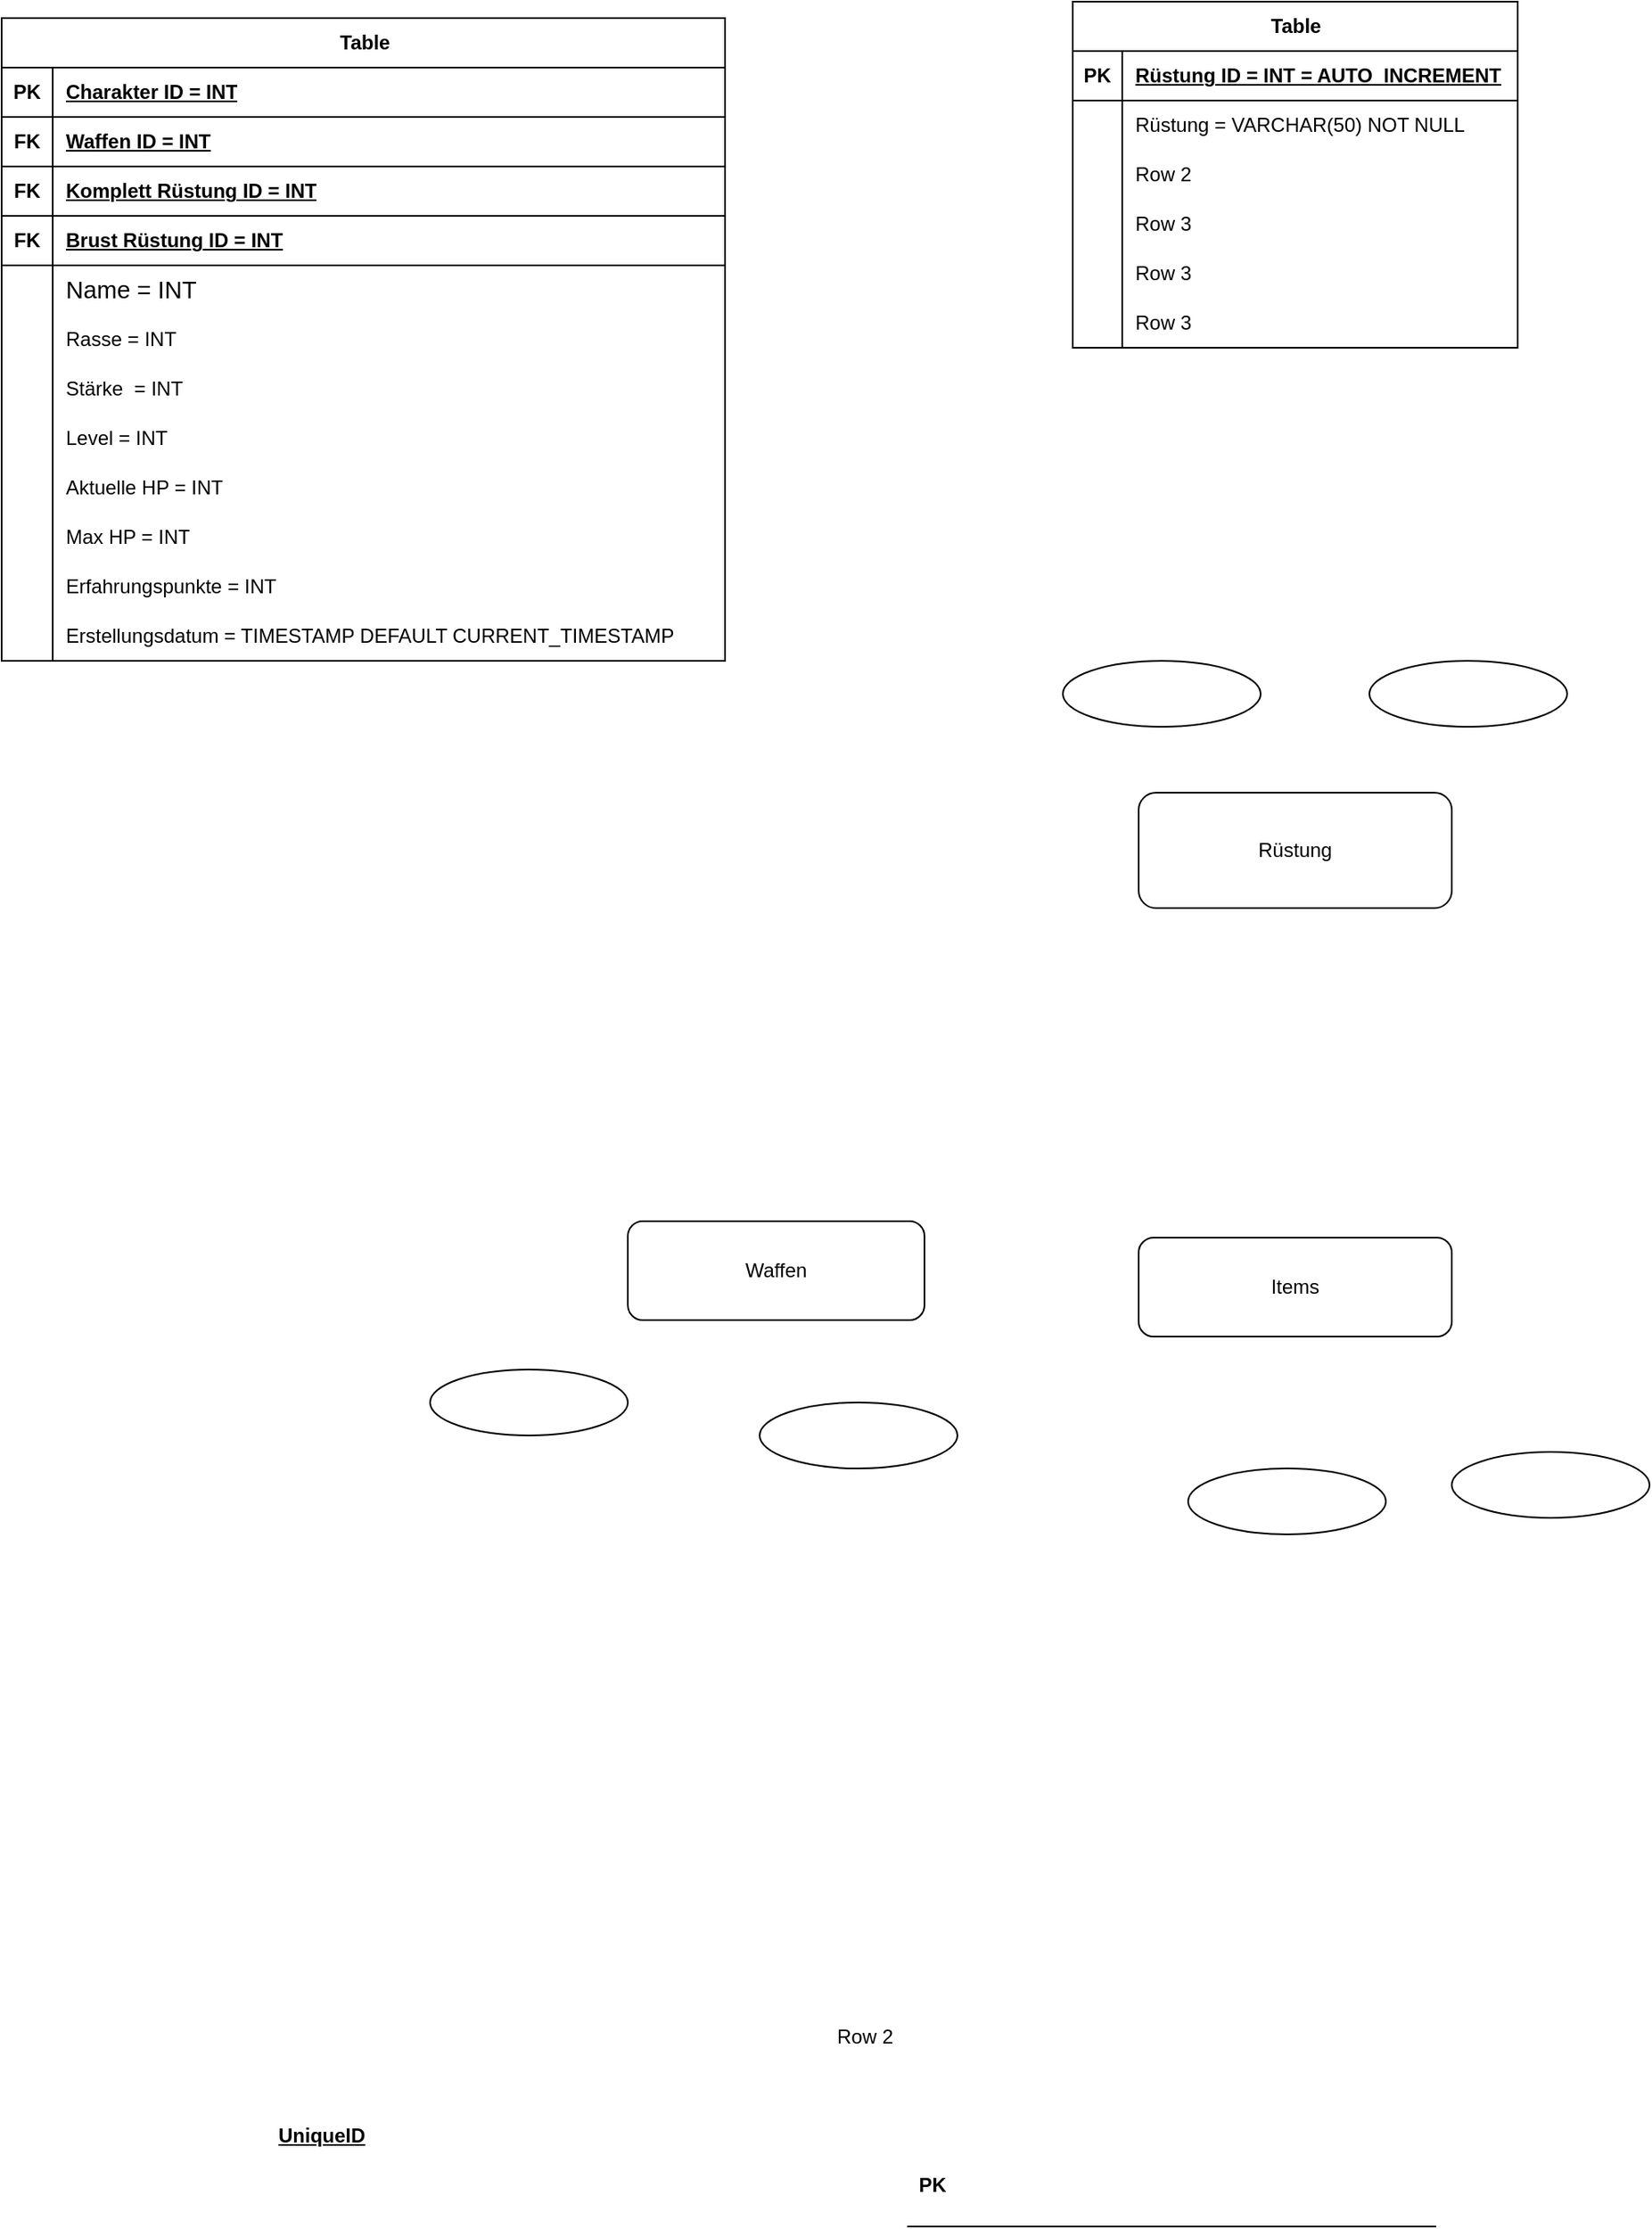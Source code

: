 <mxfile version="24.8.1">
  <diagram name="Seite-1" id="W9wErDsdPMXj1tLASiSd">
    <mxGraphModel dx="2261" dy="1915" grid="1" gridSize="10" guides="1" tooltips="1" connect="1" arrows="1" fold="1" page="1" pageScale="1" pageWidth="827" pageHeight="1169" math="0" shadow="0">
      <root>
        <mxCell id="0" />
        <mxCell id="1" parent="0" />
        <mxCell id="5-AXXgtq8NwjFDfSAPvi-2" value="Waffen" style="rounded=1;whiteSpace=wrap;html=1;" vertex="1" parent="1">
          <mxGeometry x="150" y="370" width="180" height="60" as="geometry" />
        </mxCell>
        <mxCell id="5-AXXgtq8NwjFDfSAPvi-3" value="Rüstung" style="rounded=1;whiteSpace=wrap;html=1;" vertex="1" parent="1">
          <mxGeometry x="460" y="110" width="190" height="70" as="geometry" />
        </mxCell>
        <mxCell id="5-AXXgtq8NwjFDfSAPvi-4" value="Items" style="rounded=1;whiteSpace=wrap;html=1;" vertex="1" parent="1">
          <mxGeometry x="460" y="380" width="190" height="60" as="geometry" />
        </mxCell>
        <mxCell id="5-AXXgtq8NwjFDfSAPvi-6" value="" style="ellipse;whiteSpace=wrap;html=1;" vertex="1" parent="1">
          <mxGeometry x="650" y="510" width="120" height="40" as="geometry" />
        </mxCell>
        <mxCell id="5-AXXgtq8NwjFDfSAPvi-7" value="" style="ellipse;whiteSpace=wrap;html=1;" vertex="1" parent="1">
          <mxGeometry x="490" y="520" width="120" height="40" as="geometry" />
        </mxCell>
        <mxCell id="5-AXXgtq8NwjFDfSAPvi-8" value="" style="ellipse;whiteSpace=wrap;html=1;" vertex="1" parent="1">
          <mxGeometry x="230" y="480" width="120" height="40" as="geometry" />
        </mxCell>
        <mxCell id="5-AXXgtq8NwjFDfSAPvi-9" value="" style="ellipse;whiteSpace=wrap;html=1;" vertex="1" parent="1">
          <mxGeometry x="30" y="460" width="120" height="40" as="geometry" />
        </mxCell>
        <mxCell id="5-AXXgtq8NwjFDfSAPvi-10" value="" style="ellipse;whiteSpace=wrap;html=1;" vertex="1" parent="1">
          <mxGeometry x="600" y="30" width="120" height="40" as="geometry" />
        </mxCell>
        <mxCell id="5-AXXgtq8NwjFDfSAPvi-11" value="" style="ellipse;whiteSpace=wrap;html=1;" vertex="1" parent="1">
          <mxGeometry x="414" y="30" width="120" height="40" as="geometry" />
        </mxCell>
        <mxCell id="5-AXXgtq8NwjFDfSAPvi-77" value="" style="shape=tableRow;horizontal=0;startSize=0;swimlaneHead=0;swimlaneBody=0;fillColor=none;collapsible=0;dropTarget=0;points=[[0,0.5],[1,0.5]];portConstraint=eastwest;top=0;left=0;right=0;bottom=1;" vertex="1" parent="1">
          <mxGeometry x="320" y="930" width="320" height="50" as="geometry" />
        </mxCell>
        <mxCell id="5-AXXgtq8NwjFDfSAPvi-78" value="PK" style="shape=partialRectangle;connectable=0;fillColor=none;top=0;left=0;bottom=0;right=0;fontStyle=1;overflow=hidden;whiteSpace=wrap;html=1;" vertex="1" parent="5-AXXgtq8NwjFDfSAPvi-77">
          <mxGeometry width="30" height="50" as="geometry">
            <mxRectangle width="30" height="50" as="alternateBounds" />
          </mxGeometry>
        </mxCell>
        <mxCell id="5-AXXgtq8NwjFDfSAPvi-79" value="UniqueID" style="shape=partialRectangle;connectable=0;fillColor=none;top=0;left=0;bottom=0;right=0;align=left;spacingLeft=6;fontStyle=5;overflow=hidden;whiteSpace=wrap;html=1;" vertex="1" parent="1">
          <mxGeometry x="-70" y="900" width="290" height="50" as="geometry">
            <mxRectangle width="290" height="50" as="alternateBounds" />
          </mxGeometry>
        </mxCell>
        <mxCell id="5-AXXgtq8NwjFDfSAPvi-80" value="Row 2" style="shape=partialRectangle;connectable=0;fillColor=none;top=0;left=0;bottom=0;right=0;align=left;spacingLeft=6;overflow=hidden;whiteSpace=wrap;html=1;" vertex="1" parent="1">
          <mxGeometry x="269" y="850" width="290" height="30" as="geometry">
            <mxRectangle width="290" height="30" as="alternateBounds" />
          </mxGeometry>
        </mxCell>
        <mxCell id="5-AXXgtq8NwjFDfSAPvi-102" value="Table" style="shape=table;startSize=30;container=1;collapsible=1;childLayout=tableLayout;fixedRows=1;rowLines=0;fontStyle=1;align=center;resizeLast=1;html=1;points=[[0,0,0,0,0],[0,0.25,0,0,0],[0,0.5,0,0,0],[0,0.75,0,0,0],[0,1,0,0,0],[0.25,0,0,0,0],[0.25,1,0,0,0],[0.5,0,0,0,0],[0.5,1,0,0,0],[0.75,0,0,0,0],[0.75,1,0,0,0],[1,0,0,0,0],[1,0.25,0,0,0],[1,0.5,0,0,0],[1,0.75,0,0,0],[1,1,0,0,0]];" vertex="1" parent="1">
          <mxGeometry x="-230" y="-360" width="439" height="390" as="geometry" />
        </mxCell>
        <mxCell id="5-AXXgtq8NwjFDfSAPvi-103" value="" style="shape=tableRow;horizontal=0;startSize=0;swimlaneHead=0;swimlaneBody=0;fillColor=none;collapsible=0;dropTarget=0;points=[[0,0.5],[1,0.5]];portConstraint=eastwest;top=0;left=0;right=0;bottom=1;" vertex="1" parent="5-AXXgtq8NwjFDfSAPvi-102">
          <mxGeometry y="30" width="439" height="30" as="geometry" />
        </mxCell>
        <mxCell id="5-AXXgtq8NwjFDfSAPvi-104" value="PK" style="shape=partialRectangle;connectable=0;fillColor=none;top=0;left=0;bottom=0;right=0;fontStyle=1;overflow=hidden;whiteSpace=wrap;html=1;" vertex="1" parent="5-AXXgtq8NwjFDfSAPvi-103">
          <mxGeometry width="31" height="30" as="geometry">
            <mxRectangle width="31" height="30" as="alternateBounds" />
          </mxGeometry>
        </mxCell>
        <mxCell id="5-AXXgtq8NwjFDfSAPvi-105" value="Charakter ID = INT" style="shape=partialRectangle;connectable=0;fillColor=none;top=0;left=0;bottom=0;right=0;align=left;spacingLeft=6;fontStyle=5;overflow=hidden;whiteSpace=wrap;html=1;" vertex="1" parent="5-AXXgtq8NwjFDfSAPvi-103">
          <mxGeometry x="31" width="408" height="30" as="geometry">
            <mxRectangle width="408" height="30" as="alternateBounds" />
          </mxGeometry>
        </mxCell>
        <mxCell id="5-AXXgtq8NwjFDfSAPvi-124" value="" style="shape=tableRow;horizontal=0;startSize=0;swimlaneHead=0;swimlaneBody=0;fillColor=none;collapsible=0;dropTarget=0;points=[[0,0.5],[1,0.5]];portConstraint=eastwest;top=0;left=0;right=0;bottom=1;" vertex="1" parent="5-AXXgtq8NwjFDfSAPvi-102">
          <mxGeometry y="60" width="439" height="30" as="geometry" />
        </mxCell>
        <mxCell id="5-AXXgtq8NwjFDfSAPvi-125" value="FK" style="shape=partialRectangle;connectable=0;fillColor=none;top=0;left=0;bottom=0;right=0;fontStyle=1;overflow=hidden;whiteSpace=wrap;html=1;" vertex="1" parent="5-AXXgtq8NwjFDfSAPvi-124">
          <mxGeometry width="31" height="30" as="geometry">
            <mxRectangle width="31" height="30" as="alternateBounds" />
          </mxGeometry>
        </mxCell>
        <mxCell id="5-AXXgtq8NwjFDfSAPvi-126" value="Waffen ID = INT" style="shape=partialRectangle;connectable=0;fillColor=none;top=0;left=0;bottom=0;right=0;align=left;spacingLeft=6;fontStyle=5;overflow=hidden;whiteSpace=wrap;html=1;" vertex="1" parent="5-AXXgtq8NwjFDfSAPvi-124">
          <mxGeometry x="31" width="408" height="30" as="geometry">
            <mxRectangle width="408" height="30" as="alternateBounds" />
          </mxGeometry>
        </mxCell>
        <mxCell id="5-AXXgtq8NwjFDfSAPvi-130" value="" style="shape=tableRow;horizontal=0;startSize=0;swimlaneHead=0;swimlaneBody=0;fillColor=none;collapsible=0;dropTarget=0;points=[[0,0.5],[1,0.5]];portConstraint=eastwest;top=0;left=0;right=0;bottom=1;" vertex="1" parent="5-AXXgtq8NwjFDfSAPvi-102">
          <mxGeometry y="90" width="439" height="30" as="geometry" />
        </mxCell>
        <mxCell id="5-AXXgtq8NwjFDfSAPvi-131" value="FK" style="shape=partialRectangle;connectable=0;fillColor=none;top=0;left=0;bottom=0;right=0;fontStyle=1;overflow=hidden;whiteSpace=wrap;html=1;" vertex="1" parent="5-AXXgtq8NwjFDfSAPvi-130">
          <mxGeometry width="31" height="30" as="geometry">
            <mxRectangle width="31" height="30" as="alternateBounds" />
          </mxGeometry>
        </mxCell>
        <mxCell id="5-AXXgtq8NwjFDfSAPvi-132" value="Komplett Rüstung ID = INT" style="shape=partialRectangle;connectable=0;fillColor=none;top=0;left=0;bottom=0;right=0;align=left;spacingLeft=6;fontStyle=5;overflow=hidden;whiteSpace=wrap;html=1;" vertex="1" parent="5-AXXgtq8NwjFDfSAPvi-130">
          <mxGeometry x="31" width="408" height="30" as="geometry">
            <mxRectangle width="408" height="30" as="alternateBounds" />
          </mxGeometry>
        </mxCell>
        <mxCell id="5-AXXgtq8NwjFDfSAPvi-127" value="" style="shape=tableRow;horizontal=0;startSize=0;swimlaneHead=0;swimlaneBody=0;fillColor=none;collapsible=0;dropTarget=0;points=[[0,0.5],[1,0.5]];portConstraint=eastwest;top=0;left=0;right=0;bottom=1;" vertex="1" parent="5-AXXgtq8NwjFDfSAPvi-102">
          <mxGeometry y="120" width="439" height="30" as="geometry" />
        </mxCell>
        <mxCell id="5-AXXgtq8NwjFDfSAPvi-128" value="FK" style="shape=partialRectangle;connectable=0;fillColor=none;top=0;left=0;bottom=0;right=0;fontStyle=1;overflow=hidden;whiteSpace=wrap;html=1;" vertex="1" parent="5-AXXgtq8NwjFDfSAPvi-127">
          <mxGeometry width="31" height="30" as="geometry">
            <mxRectangle width="31" height="30" as="alternateBounds" />
          </mxGeometry>
        </mxCell>
        <mxCell id="5-AXXgtq8NwjFDfSAPvi-129" value="Brust Rüstung ID = INT" style="shape=partialRectangle;connectable=0;fillColor=none;top=0;left=0;bottom=0;right=0;align=left;spacingLeft=6;fontStyle=5;overflow=hidden;whiteSpace=wrap;html=1;" vertex="1" parent="5-AXXgtq8NwjFDfSAPvi-127">
          <mxGeometry x="31" width="408" height="30" as="geometry">
            <mxRectangle width="408" height="30" as="alternateBounds" />
          </mxGeometry>
        </mxCell>
        <mxCell id="5-AXXgtq8NwjFDfSAPvi-106" value="" style="shape=tableRow;horizontal=0;startSize=0;swimlaneHead=0;swimlaneBody=0;fillColor=none;collapsible=0;dropTarget=0;points=[[0,0.5],[1,0.5]];portConstraint=eastwest;top=0;left=0;right=0;bottom=0;" vertex="1" parent="5-AXXgtq8NwjFDfSAPvi-102">
          <mxGeometry y="150" width="439" height="30" as="geometry" />
        </mxCell>
        <mxCell id="5-AXXgtq8NwjFDfSAPvi-107" value="" style="shape=partialRectangle;connectable=0;fillColor=none;top=0;left=0;bottom=0;right=0;editable=1;overflow=hidden;whiteSpace=wrap;html=1;" vertex="1" parent="5-AXXgtq8NwjFDfSAPvi-106">
          <mxGeometry width="31" height="30" as="geometry">
            <mxRectangle width="31" height="30" as="alternateBounds" />
          </mxGeometry>
        </mxCell>
        <mxCell id="5-AXXgtq8NwjFDfSAPvi-108" value="&lt;span style=&quot;font-size: 14.667px; text-align: center;&quot;&gt;Name = INT&lt;/span&gt;" style="shape=partialRectangle;connectable=0;fillColor=none;top=0;left=0;bottom=0;right=0;align=left;spacingLeft=6;overflow=hidden;whiteSpace=wrap;html=1;" vertex="1" parent="5-AXXgtq8NwjFDfSAPvi-106">
          <mxGeometry x="31" width="408" height="30" as="geometry">
            <mxRectangle width="408" height="30" as="alternateBounds" />
          </mxGeometry>
        </mxCell>
        <mxCell id="5-AXXgtq8NwjFDfSAPvi-109" value="" style="shape=tableRow;horizontal=0;startSize=0;swimlaneHead=0;swimlaneBody=0;fillColor=none;collapsible=0;dropTarget=0;points=[[0,0.5],[1,0.5]];portConstraint=eastwest;top=0;left=0;right=0;bottom=0;" vertex="1" parent="5-AXXgtq8NwjFDfSAPvi-102">
          <mxGeometry y="180" width="439" height="30" as="geometry" />
        </mxCell>
        <mxCell id="5-AXXgtq8NwjFDfSAPvi-110" value="" style="shape=partialRectangle;connectable=0;fillColor=none;top=0;left=0;bottom=0;right=0;editable=1;overflow=hidden;whiteSpace=wrap;html=1;" vertex="1" parent="5-AXXgtq8NwjFDfSAPvi-109">
          <mxGeometry width="31" height="30" as="geometry">
            <mxRectangle width="31" height="30" as="alternateBounds" />
          </mxGeometry>
        </mxCell>
        <mxCell id="5-AXXgtq8NwjFDfSAPvi-111" value="Rasse = INT" style="shape=partialRectangle;connectable=0;fillColor=none;top=0;left=0;bottom=0;right=0;align=left;spacingLeft=6;overflow=hidden;whiteSpace=wrap;html=1;" vertex="1" parent="5-AXXgtq8NwjFDfSAPvi-109">
          <mxGeometry x="31" width="408" height="30" as="geometry">
            <mxRectangle width="408" height="30" as="alternateBounds" />
          </mxGeometry>
        </mxCell>
        <mxCell id="5-AXXgtq8NwjFDfSAPvi-112" value="" style="shape=tableRow;horizontal=0;startSize=0;swimlaneHead=0;swimlaneBody=0;fillColor=none;collapsible=0;dropTarget=0;points=[[0,0.5],[1,0.5]];portConstraint=eastwest;top=0;left=0;right=0;bottom=0;" vertex="1" parent="5-AXXgtq8NwjFDfSAPvi-102">
          <mxGeometry y="210" width="439" height="30" as="geometry" />
        </mxCell>
        <mxCell id="5-AXXgtq8NwjFDfSAPvi-113" value="" style="shape=partialRectangle;connectable=0;fillColor=none;top=0;left=0;bottom=0;right=0;editable=1;overflow=hidden;whiteSpace=wrap;html=1;" vertex="1" parent="5-AXXgtq8NwjFDfSAPvi-112">
          <mxGeometry width="31" height="30" as="geometry">
            <mxRectangle width="31" height="30" as="alternateBounds" />
          </mxGeometry>
        </mxCell>
        <mxCell id="5-AXXgtq8NwjFDfSAPvi-114" value="&lt;span style=&quot;text-align: center;&quot;&gt;Stärke&amp;nbsp; = INT&lt;/span&gt;" style="shape=partialRectangle;connectable=0;fillColor=none;top=0;left=0;bottom=0;right=0;align=left;spacingLeft=6;overflow=hidden;whiteSpace=wrap;html=1;" vertex="1" parent="5-AXXgtq8NwjFDfSAPvi-112">
          <mxGeometry x="31" width="408" height="30" as="geometry">
            <mxRectangle width="408" height="30" as="alternateBounds" />
          </mxGeometry>
        </mxCell>
        <mxCell id="5-AXXgtq8NwjFDfSAPvi-133" value="" style="shape=tableRow;horizontal=0;startSize=0;swimlaneHead=0;swimlaneBody=0;fillColor=none;collapsible=0;dropTarget=0;points=[[0,0.5],[1,0.5]];portConstraint=eastwest;top=0;left=0;right=0;bottom=0;" vertex="1" parent="5-AXXgtq8NwjFDfSAPvi-102">
          <mxGeometry y="240" width="439" height="30" as="geometry" />
        </mxCell>
        <mxCell id="5-AXXgtq8NwjFDfSAPvi-134" value="" style="shape=partialRectangle;connectable=0;fillColor=none;top=0;left=0;bottom=0;right=0;editable=1;overflow=hidden;whiteSpace=wrap;html=1;" vertex="1" parent="5-AXXgtq8NwjFDfSAPvi-133">
          <mxGeometry width="31" height="30" as="geometry">
            <mxRectangle width="31" height="30" as="alternateBounds" />
          </mxGeometry>
        </mxCell>
        <mxCell id="5-AXXgtq8NwjFDfSAPvi-135" value="&lt;span style=&quot;text-align: center;&quot;&gt;Level = INT&lt;/span&gt;" style="shape=partialRectangle;connectable=0;fillColor=none;top=0;left=0;bottom=0;right=0;align=left;spacingLeft=6;overflow=hidden;whiteSpace=wrap;html=1;" vertex="1" parent="5-AXXgtq8NwjFDfSAPvi-133">
          <mxGeometry x="31" width="408" height="30" as="geometry">
            <mxRectangle width="408" height="30" as="alternateBounds" />
          </mxGeometry>
        </mxCell>
        <mxCell id="5-AXXgtq8NwjFDfSAPvi-136" value="" style="shape=tableRow;horizontal=0;startSize=0;swimlaneHead=0;swimlaneBody=0;fillColor=none;collapsible=0;dropTarget=0;points=[[0,0.5],[1,0.5]];portConstraint=eastwest;top=0;left=0;right=0;bottom=0;" vertex="1" parent="5-AXXgtq8NwjFDfSAPvi-102">
          <mxGeometry y="270" width="439" height="30" as="geometry" />
        </mxCell>
        <mxCell id="5-AXXgtq8NwjFDfSAPvi-137" value="" style="shape=partialRectangle;connectable=0;fillColor=none;top=0;left=0;bottom=0;right=0;editable=1;overflow=hidden;whiteSpace=wrap;html=1;" vertex="1" parent="5-AXXgtq8NwjFDfSAPvi-136">
          <mxGeometry width="31" height="30" as="geometry">
            <mxRectangle width="31" height="30" as="alternateBounds" />
          </mxGeometry>
        </mxCell>
        <mxCell id="5-AXXgtq8NwjFDfSAPvi-138" value="Aktuelle HP = INT" style="shape=partialRectangle;connectable=0;fillColor=none;top=0;left=0;bottom=0;right=0;align=left;spacingLeft=6;overflow=hidden;whiteSpace=wrap;html=1;" vertex="1" parent="5-AXXgtq8NwjFDfSAPvi-136">
          <mxGeometry x="31" width="408" height="30" as="geometry">
            <mxRectangle width="408" height="30" as="alternateBounds" />
          </mxGeometry>
        </mxCell>
        <mxCell id="5-AXXgtq8NwjFDfSAPvi-139" value="" style="shape=tableRow;horizontal=0;startSize=0;swimlaneHead=0;swimlaneBody=0;fillColor=none;collapsible=0;dropTarget=0;points=[[0,0.5],[1,0.5]];portConstraint=eastwest;top=0;left=0;right=0;bottom=0;" vertex="1" parent="5-AXXgtq8NwjFDfSAPvi-102">
          <mxGeometry y="300" width="439" height="30" as="geometry" />
        </mxCell>
        <mxCell id="5-AXXgtq8NwjFDfSAPvi-140" value="" style="shape=partialRectangle;connectable=0;fillColor=none;top=0;left=0;bottom=0;right=0;editable=1;overflow=hidden;whiteSpace=wrap;html=1;" vertex="1" parent="5-AXXgtq8NwjFDfSAPvi-139">
          <mxGeometry width="31" height="30" as="geometry">
            <mxRectangle width="31" height="30" as="alternateBounds" />
          </mxGeometry>
        </mxCell>
        <mxCell id="5-AXXgtq8NwjFDfSAPvi-141" value="Max HP = INT" style="shape=partialRectangle;connectable=0;fillColor=none;top=0;left=0;bottom=0;right=0;align=left;spacingLeft=6;overflow=hidden;whiteSpace=wrap;html=1;" vertex="1" parent="5-AXXgtq8NwjFDfSAPvi-139">
          <mxGeometry x="31" width="408" height="30" as="geometry">
            <mxRectangle width="408" height="30" as="alternateBounds" />
          </mxGeometry>
        </mxCell>
        <mxCell id="5-AXXgtq8NwjFDfSAPvi-142" value="" style="shape=tableRow;horizontal=0;startSize=0;swimlaneHead=0;swimlaneBody=0;fillColor=none;collapsible=0;dropTarget=0;points=[[0,0.5],[1,0.5]];portConstraint=eastwest;top=0;left=0;right=0;bottom=0;" vertex="1" parent="5-AXXgtq8NwjFDfSAPvi-102">
          <mxGeometry y="330" width="439" height="30" as="geometry" />
        </mxCell>
        <mxCell id="5-AXXgtq8NwjFDfSAPvi-143" value="" style="shape=partialRectangle;connectable=0;fillColor=none;top=0;left=0;bottom=0;right=0;editable=1;overflow=hidden;whiteSpace=wrap;html=1;" vertex="1" parent="5-AXXgtq8NwjFDfSAPvi-142">
          <mxGeometry width="31" height="30" as="geometry">
            <mxRectangle width="31" height="30" as="alternateBounds" />
          </mxGeometry>
        </mxCell>
        <mxCell id="5-AXXgtq8NwjFDfSAPvi-144" value="Erfahrungspunkte = INT" style="shape=partialRectangle;connectable=0;fillColor=none;top=0;left=0;bottom=0;right=0;align=left;spacingLeft=6;overflow=hidden;whiteSpace=wrap;html=1;" vertex="1" parent="5-AXXgtq8NwjFDfSAPvi-142">
          <mxGeometry x="31" width="408" height="30" as="geometry">
            <mxRectangle width="408" height="30" as="alternateBounds" />
          </mxGeometry>
        </mxCell>
        <mxCell id="5-AXXgtq8NwjFDfSAPvi-145" value="" style="shape=tableRow;horizontal=0;startSize=0;swimlaneHead=0;swimlaneBody=0;fillColor=none;collapsible=0;dropTarget=0;points=[[0,0.5],[1,0.5]];portConstraint=eastwest;top=0;left=0;right=0;bottom=0;" vertex="1" parent="5-AXXgtq8NwjFDfSAPvi-102">
          <mxGeometry y="360" width="439" height="30" as="geometry" />
        </mxCell>
        <mxCell id="5-AXXgtq8NwjFDfSAPvi-146" value="" style="shape=partialRectangle;connectable=0;fillColor=none;top=0;left=0;bottom=0;right=0;editable=1;overflow=hidden;whiteSpace=wrap;html=1;" vertex="1" parent="5-AXXgtq8NwjFDfSAPvi-145">
          <mxGeometry width="31" height="30" as="geometry">
            <mxRectangle width="31" height="30" as="alternateBounds" />
          </mxGeometry>
        </mxCell>
        <mxCell id="5-AXXgtq8NwjFDfSAPvi-147" value="Erstellungsdatum = TIMESTAMP DEFAULT CURRENT_TIMESTAMP" style="shape=partialRectangle;connectable=0;fillColor=none;top=0;left=0;bottom=0;right=0;align=left;spacingLeft=6;overflow=hidden;whiteSpace=wrap;html=1;" vertex="1" parent="5-AXXgtq8NwjFDfSAPvi-145">
          <mxGeometry x="31" width="408" height="30" as="geometry">
            <mxRectangle width="408" height="30" as="alternateBounds" />
          </mxGeometry>
        </mxCell>
        <mxCell id="5-AXXgtq8NwjFDfSAPvi-121" value="" style="shape=tableRow;horizontal=0;startSize=0;swimlaneHead=0;swimlaneBody=0;fillColor=none;collapsible=0;dropTarget=0;points=[[0,0.5],[1,0.5]];portConstraint=eastwest;top=0;left=0;right=0;bottom=0;" vertex="1" parent="1">
          <mxGeometry x="230" y="-260" width="240" height="30" as="geometry" />
        </mxCell>
        <mxCell id="5-AXXgtq8NwjFDfSAPvi-159" value="Table" style="shape=table;startSize=30;container=1;collapsible=1;childLayout=tableLayout;fixedRows=1;rowLines=0;fontStyle=1;align=center;resizeLast=1;html=1;strokeColor=default;verticalAlign=middle;fontFamily=Helvetica;fontSize=12;fontColor=default;fillColor=none;points=[[0,0,0,0,0],[0,0.25,0,0,0],[0,0.5,0,0,0],[0,0.75,0,0,0],[0,1,0,0,0],[0.25,0,0,0,0],[0.25,1,0,0,0],[0.5,0,0,0,0],[0.5,1,0,0,0],[0.75,0,0,0,0],[0.75,1,0,0,0],[1,0,0,0,0],[1,0.25,0,0,0],[1,0.33,0,0,0],[1,0.5,0,0,0],[1,0.67,0,0,0],[1,0.75,0,0,0],[1,1,0,0,0]];" vertex="1" parent="1">
          <mxGeometry x="420" y="-370" width="270" height="210" as="geometry" />
        </mxCell>
        <mxCell id="5-AXXgtq8NwjFDfSAPvi-160" value="" style="shape=tableRow;horizontal=0;startSize=0;swimlaneHead=0;swimlaneBody=0;fillColor=none;collapsible=0;dropTarget=0;points=[[0,0.5],[1,0.5]];portConstraint=eastwest;top=0;left=0;right=0;bottom=1;strokeColor=default;align=center;verticalAlign=middle;fontFamily=Helvetica;fontSize=12;fontColor=default;" vertex="1" parent="5-AXXgtq8NwjFDfSAPvi-159">
          <mxGeometry y="30" width="270" height="30" as="geometry" />
        </mxCell>
        <mxCell id="5-AXXgtq8NwjFDfSAPvi-161" value="PK" style="shape=partialRectangle;connectable=0;fillColor=none;top=0;left=0;bottom=0;right=0;fontStyle=1;overflow=hidden;whiteSpace=wrap;html=1;strokeColor=default;align=center;verticalAlign=middle;fontFamily=Helvetica;fontSize=12;fontColor=default;" vertex="1" parent="5-AXXgtq8NwjFDfSAPvi-160">
          <mxGeometry width="30" height="30" as="geometry">
            <mxRectangle width="30" height="30" as="alternateBounds" />
          </mxGeometry>
        </mxCell>
        <mxCell id="5-AXXgtq8NwjFDfSAPvi-162" value="Rüstung ID = INT = AUTO_INCREMENT" style="shape=partialRectangle;connectable=0;fillColor=none;top=0;left=0;bottom=0;right=0;align=left;spacingLeft=6;fontStyle=5;overflow=hidden;whiteSpace=wrap;html=1;strokeColor=default;verticalAlign=middle;fontFamily=Helvetica;fontSize=12;fontColor=default;" vertex="1" parent="5-AXXgtq8NwjFDfSAPvi-160">
          <mxGeometry x="30" width="240" height="30" as="geometry">
            <mxRectangle width="240" height="30" as="alternateBounds" />
          </mxGeometry>
        </mxCell>
        <mxCell id="5-AXXgtq8NwjFDfSAPvi-163" value="" style="shape=tableRow;horizontal=0;startSize=0;swimlaneHead=0;swimlaneBody=0;fillColor=none;collapsible=0;dropTarget=0;points=[[0,0.5],[1,0.5]];portConstraint=eastwest;top=0;left=0;right=0;bottom=0;strokeColor=default;align=center;verticalAlign=middle;fontFamily=Helvetica;fontSize=12;fontColor=default;" vertex="1" parent="5-AXXgtq8NwjFDfSAPvi-159">
          <mxGeometry y="60" width="270" height="30" as="geometry" />
        </mxCell>
        <mxCell id="5-AXXgtq8NwjFDfSAPvi-164" value="" style="shape=partialRectangle;connectable=0;fillColor=none;top=0;left=0;bottom=0;right=0;editable=1;overflow=hidden;whiteSpace=wrap;html=1;strokeColor=default;align=center;verticalAlign=middle;fontFamily=Helvetica;fontSize=12;fontColor=default;" vertex="1" parent="5-AXXgtq8NwjFDfSAPvi-163">
          <mxGeometry width="30" height="30" as="geometry">
            <mxRectangle width="30" height="30" as="alternateBounds" />
          </mxGeometry>
        </mxCell>
        <mxCell id="5-AXXgtq8NwjFDfSAPvi-165" value="Rüstung = VARCHAR(50) NOT NULL" style="shape=partialRectangle;connectable=0;fillColor=none;top=0;left=0;bottom=0;right=0;align=left;spacingLeft=6;overflow=hidden;whiteSpace=wrap;html=1;strokeColor=default;verticalAlign=middle;fontFamily=Helvetica;fontSize=12;fontColor=default;" vertex="1" parent="5-AXXgtq8NwjFDfSAPvi-163">
          <mxGeometry x="30" width="240" height="30" as="geometry">
            <mxRectangle width="240" height="30" as="alternateBounds" />
          </mxGeometry>
        </mxCell>
        <mxCell id="5-AXXgtq8NwjFDfSAPvi-166" value="" style="shape=tableRow;horizontal=0;startSize=0;swimlaneHead=0;swimlaneBody=0;fillColor=none;collapsible=0;dropTarget=0;points=[[0,0.5],[1,0.5]];portConstraint=eastwest;top=0;left=0;right=0;bottom=0;strokeColor=default;align=center;verticalAlign=middle;fontFamily=Helvetica;fontSize=12;fontColor=default;" vertex="1" parent="5-AXXgtq8NwjFDfSAPvi-159">
          <mxGeometry y="90" width="270" height="30" as="geometry" />
        </mxCell>
        <mxCell id="5-AXXgtq8NwjFDfSAPvi-167" value="" style="shape=partialRectangle;connectable=0;fillColor=none;top=0;left=0;bottom=0;right=0;editable=1;overflow=hidden;whiteSpace=wrap;html=1;strokeColor=default;align=center;verticalAlign=middle;fontFamily=Helvetica;fontSize=12;fontColor=default;" vertex="1" parent="5-AXXgtq8NwjFDfSAPvi-166">
          <mxGeometry width="30" height="30" as="geometry">
            <mxRectangle width="30" height="30" as="alternateBounds" />
          </mxGeometry>
        </mxCell>
        <mxCell id="5-AXXgtq8NwjFDfSAPvi-168" value="Row 2" style="shape=partialRectangle;connectable=0;fillColor=none;top=0;left=0;bottom=0;right=0;align=left;spacingLeft=6;overflow=hidden;whiteSpace=wrap;html=1;strokeColor=default;verticalAlign=middle;fontFamily=Helvetica;fontSize=12;fontColor=default;" vertex="1" parent="5-AXXgtq8NwjFDfSAPvi-166">
          <mxGeometry x="30" width="240" height="30" as="geometry">
            <mxRectangle width="240" height="30" as="alternateBounds" />
          </mxGeometry>
        </mxCell>
        <mxCell id="5-AXXgtq8NwjFDfSAPvi-169" value="" style="shape=tableRow;horizontal=0;startSize=0;swimlaneHead=0;swimlaneBody=0;fillColor=none;collapsible=0;dropTarget=0;points=[[0,0.5],[1,0.5]];portConstraint=eastwest;top=0;left=0;right=0;bottom=0;strokeColor=default;align=center;verticalAlign=middle;fontFamily=Helvetica;fontSize=12;fontColor=default;" vertex="1" parent="5-AXXgtq8NwjFDfSAPvi-159">
          <mxGeometry y="120" width="270" height="30" as="geometry" />
        </mxCell>
        <mxCell id="5-AXXgtq8NwjFDfSAPvi-170" value="" style="shape=partialRectangle;connectable=0;fillColor=none;top=0;left=0;bottom=0;right=0;editable=1;overflow=hidden;whiteSpace=wrap;html=1;strokeColor=default;align=center;verticalAlign=middle;fontFamily=Helvetica;fontSize=12;fontColor=default;" vertex="1" parent="5-AXXgtq8NwjFDfSAPvi-169">
          <mxGeometry width="30" height="30" as="geometry">
            <mxRectangle width="30" height="30" as="alternateBounds" />
          </mxGeometry>
        </mxCell>
        <mxCell id="5-AXXgtq8NwjFDfSAPvi-171" value="Row 3" style="shape=partialRectangle;connectable=0;fillColor=none;top=0;left=0;bottom=0;right=0;align=left;spacingLeft=6;overflow=hidden;whiteSpace=wrap;html=1;strokeColor=default;verticalAlign=middle;fontFamily=Helvetica;fontSize=12;fontColor=default;" vertex="1" parent="5-AXXgtq8NwjFDfSAPvi-169">
          <mxGeometry x="30" width="240" height="30" as="geometry">
            <mxRectangle width="240" height="30" as="alternateBounds" />
          </mxGeometry>
        </mxCell>
        <mxCell id="5-AXXgtq8NwjFDfSAPvi-172" value="" style="shape=tableRow;horizontal=0;startSize=0;swimlaneHead=0;swimlaneBody=0;fillColor=none;collapsible=0;dropTarget=0;points=[[0,0.5],[1,0.5]];portConstraint=eastwest;top=0;left=0;right=0;bottom=0;strokeColor=default;align=center;verticalAlign=middle;fontFamily=Helvetica;fontSize=12;fontColor=default;" vertex="1" parent="5-AXXgtq8NwjFDfSAPvi-159">
          <mxGeometry y="150" width="270" height="30" as="geometry" />
        </mxCell>
        <mxCell id="5-AXXgtq8NwjFDfSAPvi-173" value="" style="shape=partialRectangle;connectable=0;fillColor=none;top=0;left=0;bottom=0;right=0;editable=1;overflow=hidden;whiteSpace=wrap;html=1;strokeColor=default;align=center;verticalAlign=middle;fontFamily=Helvetica;fontSize=12;fontColor=default;" vertex="1" parent="5-AXXgtq8NwjFDfSAPvi-172">
          <mxGeometry width="30" height="30" as="geometry">
            <mxRectangle width="30" height="30" as="alternateBounds" />
          </mxGeometry>
        </mxCell>
        <mxCell id="5-AXXgtq8NwjFDfSAPvi-174" value="Row 3" style="shape=partialRectangle;connectable=0;fillColor=none;top=0;left=0;bottom=0;right=0;align=left;spacingLeft=6;overflow=hidden;whiteSpace=wrap;html=1;strokeColor=default;verticalAlign=middle;fontFamily=Helvetica;fontSize=12;fontColor=default;" vertex="1" parent="5-AXXgtq8NwjFDfSAPvi-172">
          <mxGeometry x="30" width="240" height="30" as="geometry">
            <mxRectangle width="240" height="30" as="alternateBounds" />
          </mxGeometry>
        </mxCell>
        <mxCell id="5-AXXgtq8NwjFDfSAPvi-175" value="" style="shape=tableRow;horizontal=0;startSize=0;swimlaneHead=0;swimlaneBody=0;fillColor=none;collapsible=0;dropTarget=0;points=[[0,0.5],[1,0.5]];portConstraint=eastwest;top=0;left=0;right=0;bottom=0;strokeColor=default;align=center;verticalAlign=middle;fontFamily=Helvetica;fontSize=12;fontColor=default;" vertex="1" parent="5-AXXgtq8NwjFDfSAPvi-159">
          <mxGeometry y="180" width="270" height="30" as="geometry" />
        </mxCell>
        <mxCell id="5-AXXgtq8NwjFDfSAPvi-176" value="" style="shape=partialRectangle;connectable=0;fillColor=none;top=0;left=0;bottom=0;right=0;editable=1;overflow=hidden;whiteSpace=wrap;html=1;strokeColor=default;align=center;verticalAlign=middle;fontFamily=Helvetica;fontSize=12;fontColor=default;" vertex="1" parent="5-AXXgtq8NwjFDfSAPvi-175">
          <mxGeometry width="30" height="30" as="geometry">
            <mxRectangle width="30" height="30" as="alternateBounds" />
          </mxGeometry>
        </mxCell>
        <mxCell id="5-AXXgtq8NwjFDfSAPvi-177" value="Row 3" style="shape=partialRectangle;connectable=0;fillColor=none;top=0;left=0;bottom=0;right=0;align=left;spacingLeft=6;overflow=hidden;whiteSpace=wrap;html=1;strokeColor=default;verticalAlign=middle;fontFamily=Helvetica;fontSize=12;fontColor=default;" vertex="1" parent="5-AXXgtq8NwjFDfSAPvi-175">
          <mxGeometry x="30" width="240" height="30" as="geometry">
            <mxRectangle width="240" height="30" as="alternateBounds" />
          </mxGeometry>
        </mxCell>
      </root>
    </mxGraphModel>
  </diagram>
</mxfile>

